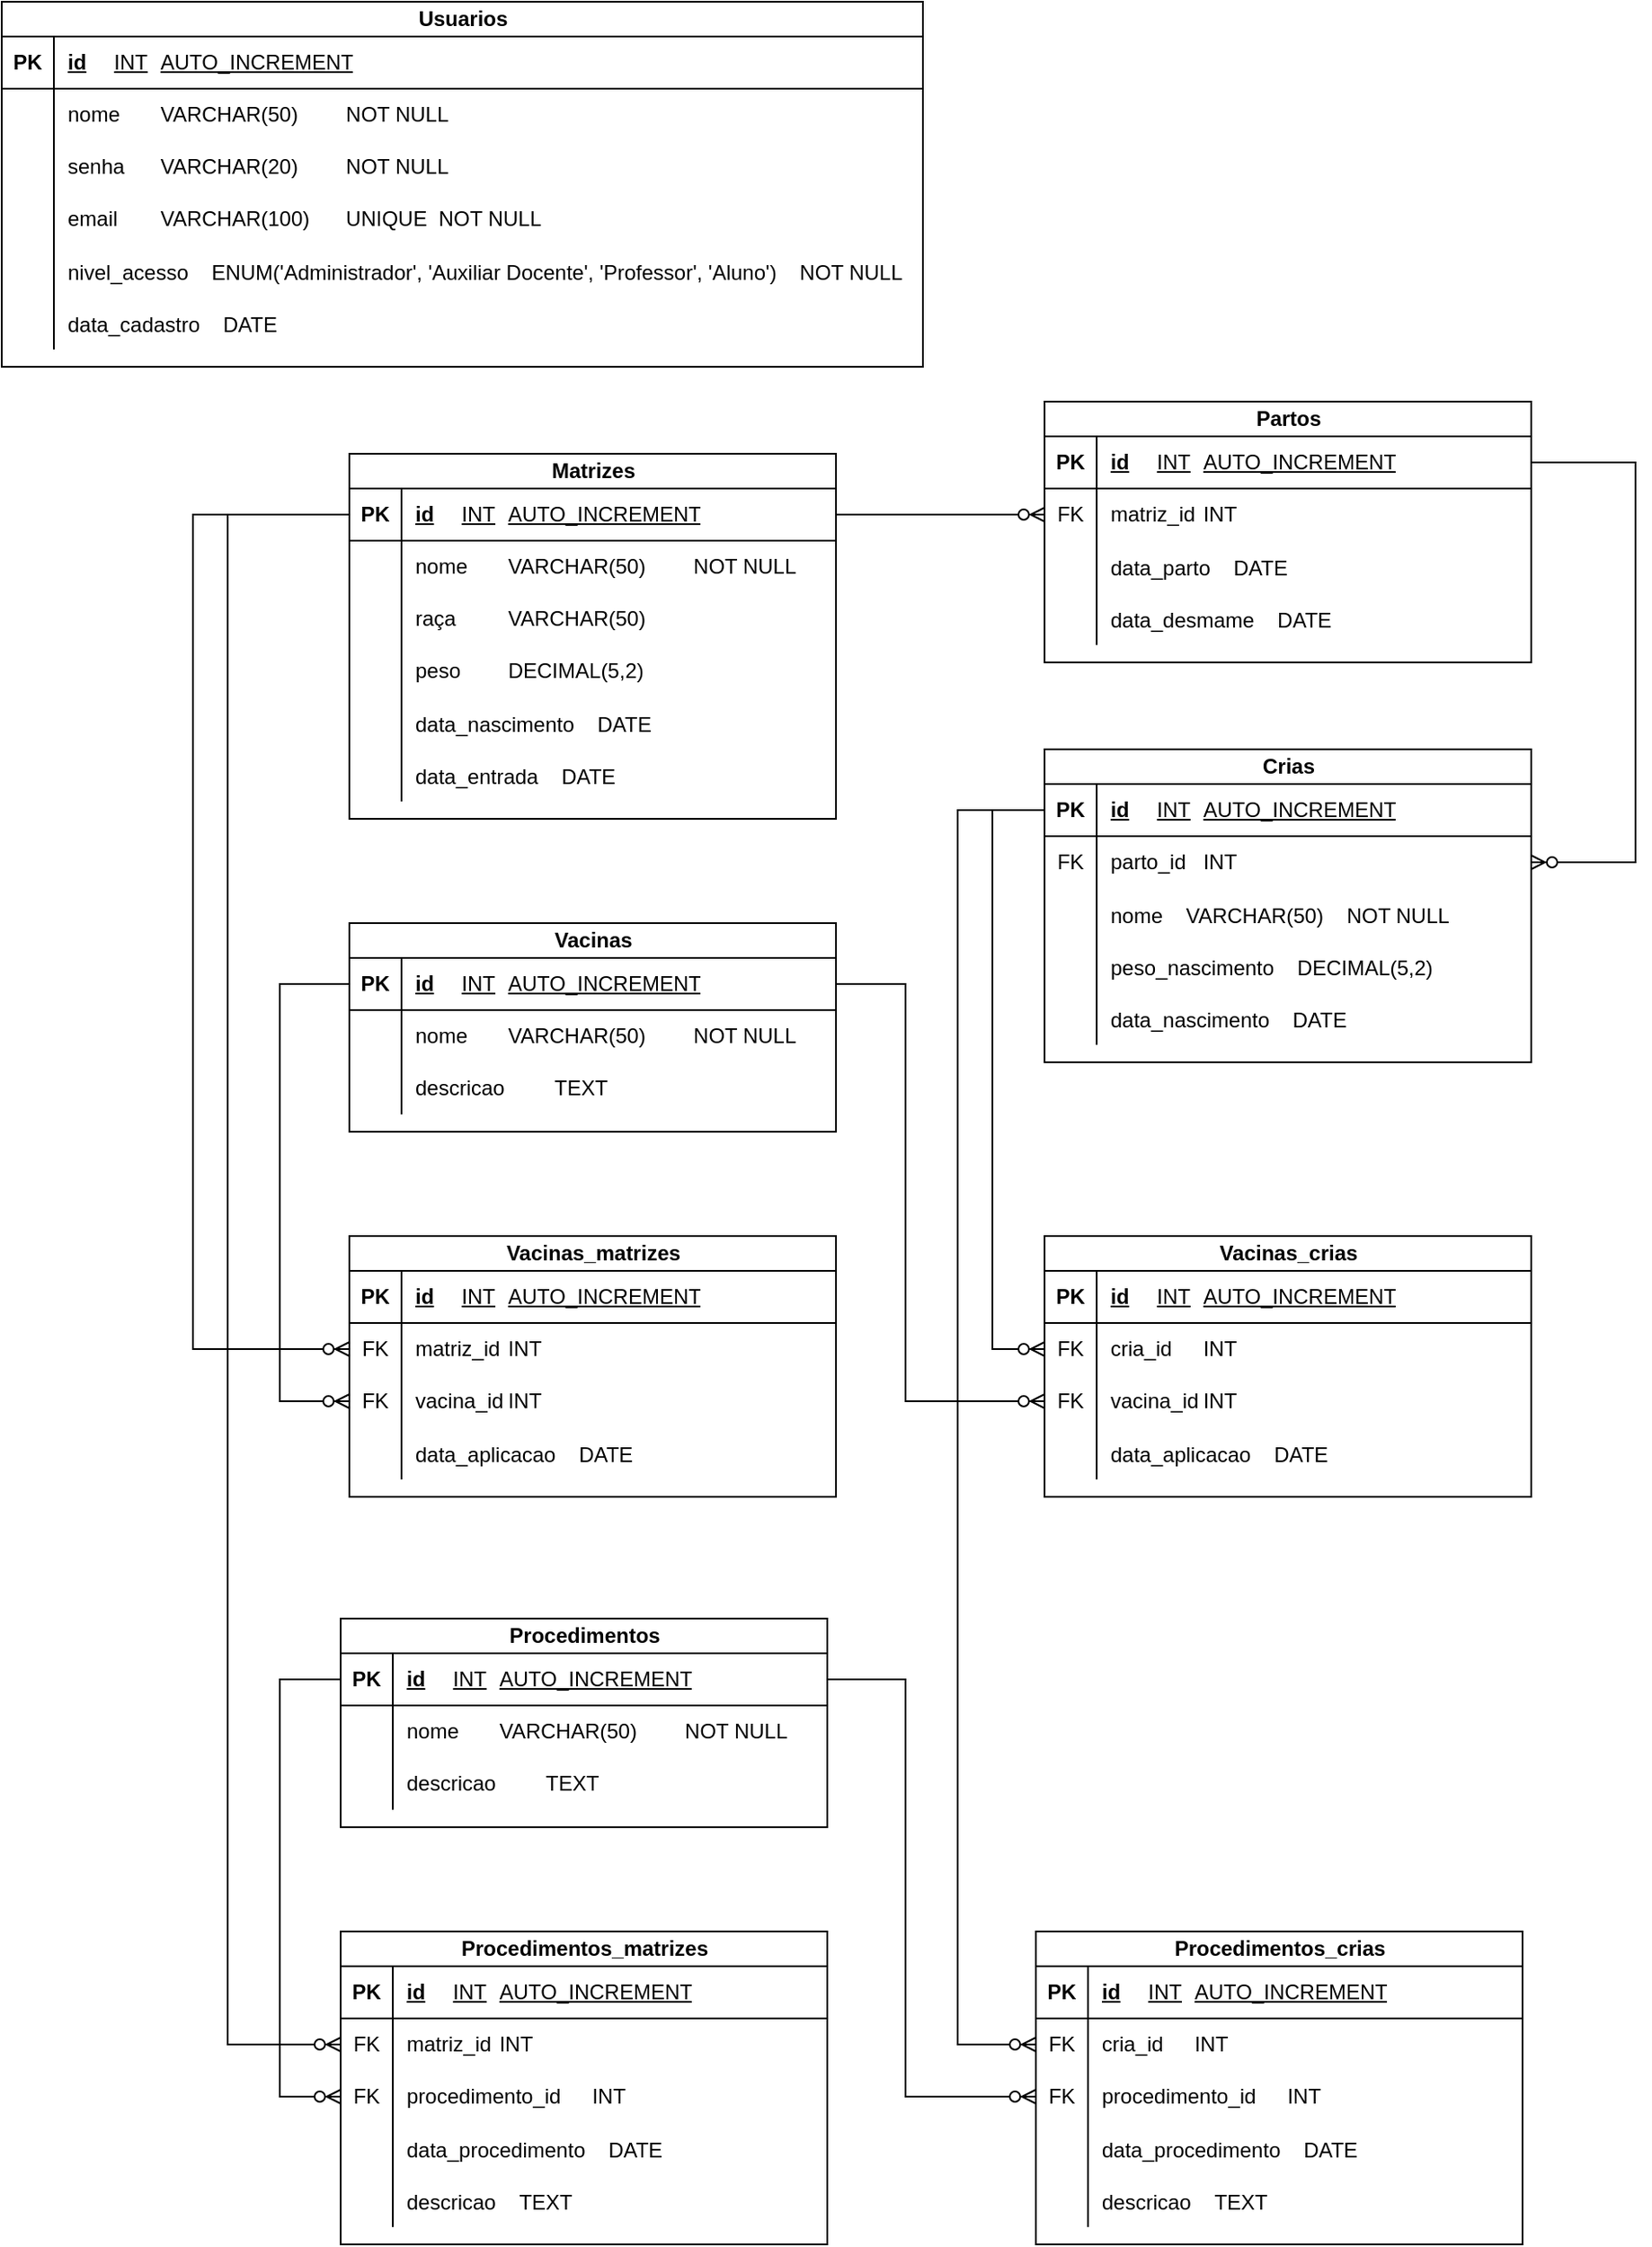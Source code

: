 <mxfile version="26.0.16">
  <diagram id="R2lEEEUBdFMjLlhIrx00" name="Page-1">
    <mxGraphModel dx="1730" dy="1624" grid="1" gridSize="10" guides="1" tooltips="1" connect="1" arrows="1" fold="1" page="1" pageScale="1" pageWidth="850" pageHeight="1100" math="0" shadow="0" extFonts="Permanent Marker^https://fonts.googleapis.com/css?family=Permanent+Marker">
      <root>
        <mxCell id="0" />
        <mxCell id="1" parent="0" />
        <mxCell id="-osVBcc6kpc7iCXDjhJq-47" value="Usuarios" style="shape=table;startSize=20;container=1;collapsible=1;childLayout=tableLayout;fixedRows=1;rowLines=0;fontStyle=1;align=center;resizeLast=1;html=1;" vertex="1" parent="1">
          <mxGeometry x="-450" y="-210" width="530" height="210" as="geometry">
            <mxRectangle x="-140" y="-50" width="90" height="30" as="alternateBounds" />
          </mxGeometry>
        </mxCell>
        <mxCell id="-osVBcc6kpc7iCXDjhJq-48" value="" style="shape=tableRow;horizontal=0;startSize=0;swimlaneHead=0;swimlaneBody=0;fillColor=none;collapsible=0;dropTarget=0;points=[[0,0.5],[1,0.5]];portConstraint=eastwest;top=0;left=0;right=0;bottom=1;" vertex="1" parent="-osVBcc6kpc7iCXDjhJq-47">
          <mxGeometry y="20" width="530" height="30" as="geometry" />
        </mxCell>
        <mxCell id="-osVBcc6kpc7iCXDjhJq-49" value="PK" style="shape=partialRectangle;connectable=0;fillColor=none;top=0;left=0;bottom=0;right=0;fontStyle=1;overflow=hidden;whiteSpace=wrap;html=1;" vertex="1" parent="-osVBcc6kpc7iCXDjhJq-48">
          <mxGeometry width="30" height="30" as="geometry">
            <mxRectangle width="30" height="30" as="alternateBounds" />
          </mxGeometry>
        </mxCell>
        <mxCell id="-osVBcc6kpc7iCXDjhJq-50" value="id&lt;span style=&quot;white-space: pre;&quot;&gt;&#x9;&lt;/span&gt;&lt;span style=&quot;font-weight: 400;&quot;&gt;INT&lt;span style=&quot;white-space: pre;&quot;&gt;&#x9;&lt;/span&gt;AUTO_INCREMENT&lt;/span&gt;" style="shape=partialRectangle;connectable=0;fillColor=none;top=0;left=0;bottom=0;right=0;align=left;spacingLeft=6;fontStyle=5;overflow=hidden;whiteSpace=wrap;html=1;" vertex="1" parent="-osVBcc6kpc7iCXDjhJq-48">
          <mxGeometry x="30" width="500" height="30" as="geometry">
            <mxRectangle width="500" height="30" as="alternateBounds" />
          </mxGeometry>
        </mxCell>
        <mxCell id="-osVBcc6kpc7iCXDjhJq-51" value="" style="shape=tableRow;horizontal=0;startSize=0;swimlaneHead=0;swimlaneBody=0;fillColor=none;collapsible=0;dropTarget=0;points=[[0,0.5],[1,0.5]];portConstraint=eastwest;top=0;left=0;right=0;bottom=0;" vertex="1" parent="-osVBcc6kpc7iCXDjhJq-47">
          <mxGeometry y="50" width="530" height="30" as="geometry" />
        </mxCell>
        <mxCell id="-osVBcc6kpc7iCXDjhJq-52" value="" style="shape=partialRectangle;connectable=0;fillColor=none;top=0;left=0;bottom=0;right=0;editable=1;overflow=hidden;whiteSpace=wrap;html=1;" vertex="1" parent="-osVBcc6kpc7iCXDjhJq-51">
          <mxGeometry width="30" height="30" as="geometry">
            <mxRectangle width="30" height="30" as="alternateBounds" />
          </mxGeometry>
        </mxCell>
        <mxCell id="-osVBcc6kpc7iCXDjhJq-53" value="nome&lt;span style=&quot;white-space: pre;&quot;&gt;&#x9;&lt;/span&gt;VARCHAR(50)&lt;span style=&quot;white-space: pre;&quot;&gt;&#x9;&lt;/span&gt;NOT NULL" style="shape=partialRectangle;connectable=0;fillColor=none;top=0;left=0;bottom=0;right=0;align=left;spacingLeft=6;overflow=hidden;whiteSpace=wrap;html=1;" vertex="1" parent="-osVBcc6kpc7iCXDjhJq-51">
          <mxGeometry x="30" width="500" height="30" as="geometry">
            <mxRectangle width="500" height="30" as="alternateBounds" />
          </mxGeometry>
        </mxCell>
        <mxCell id="-osVBcc6kpc7iCXDjhJq-54" value="" style="shape=tableRow;horizontal=0;startSize=0;swimlaneHead=0;swimlaneBody=0;fillColor=none;collapsible=0;dropTarget=0;points=[[0,0.5],[1,0.5]];portConstraint=eastwest;top=0;left=0;right=0;bottom=0;" vertex="1" parent="-osVBcc6kpc7iCXDjhJq-47">
          <mxGeometry y="80" width="530" height="30" as="geometry" />
        </mxCell>
        <mxCell id="-osVBcc6kpc7iCXDjhJq-55" value="" style="shape=partialRectangle;connectable=0;fillColor=none;top=0;left=0;bottom=0;right=0;editable=1;overflow=hidden;whiteSpace=wrap;html=1;" vertex="1" parent="-osVBcc6kpc7iCXDjhJq-54">
          <mxGeometry width="30" height="30" as="geometry">
            <mxRectangle width="30" height="30" as="alternateBounds" />
          </mxGeometry>
        </mxCell>
        <mxCell id="-osVBcc6kpc7iCXDjhJq-56" value="senha&lt;span style=&quot;white-space: pre;&quot;&gt;&#x9;&lt;/span&gt;VARCHAR(20)&lt;span style=&quot;white-space: pre;&quot;&gt;&#x9;&lt;/span&gt;NOT NULL" style="shape=partialRectangle;connectable=0;fillColor=none;top=0;left=0;bottom=0;right=0;align=left;spacingLeft=6;overflow=hidden;whiteSpace=wrap;html=1;" vertex="1" parent="-osVBcc6kpc7iCXDjhJq-54">
          <mxGeometry x="30" width="500" height="30" as="geometry">
            <mxRectangle width="500" height="30" as="alternateBounds" />
          </mxGeometry>
        </mxCell>
        <mxCell id="-osVBcc6kpc7iCXDjhJq-57" value="" style="shape=tableRow;horizontal=0;startSize=0;swimlaneHead=0;swimlaneBody=0;fillColor=none;collapsible=0;dropTarget=0;points=[[0,0.5],[1,0.5]];portConstraint=eastwest;top=0;left=0;right=0;bottom=0;" vertex="1" parent="-osVBcc6kpc7iCXDjhJq-47">
          <mxGeometry y="110" width="530" height="30" as="geometry" />
        </mxCell>
        <mxCell id="-osVBcc6kpc7iCXDjhJq-58" value="" style="shape=partialRectangle;connectable=0;fillColor=none;top=0;left=0;bottom=0;right=0;editable=1;overflow=hidden;whiteSpace=wrap;html=1;" vertex="1" parent="-osVBcc6kpc7iCXDjhJq-57">
          <mxGeometry width="30" height="30" as="geometry">
            <mxRectangle width="30" height="30" as="alternateBounds" />
          </mxGeometry>
        </mxCell>
        <mxCell id="-osVBcc6kpc7iCXDjhJq-59" value="email&lt;span style=&quot;white-space: pre;&quot;&gt;&#x9;&lt;/span&gt;VARCHAR(100)&lt;span style=&quot;white-space: pre;&quot;&gt;&#x9;&lt;/span&gt;UNIQUE&lt;span style=&quot;white-space: pre;&quot;&gt;&#x9;&lt;/span&gt;NOT NULL" style="shape=partialRectangle;connectable=0;fillColor=none;top=0;left=0;bottom=0;right=0;align=left;spacingLeft=6;overflow=hidden;whiteSpace=wrap;html=1;" vertex="1" parent="-osVBcc6kpc7iCXDjhJq-57">
          <mxGeometry x="30" width="500" height="30" as="geometry">
            <mxRectangle width="500" height="30" as="alternateBounds" />
          </mxGeometry>
        </mxCell>
        <mxCell id="-osVBcc6kpc7iCXDjhJq-76" value="" style="shape=tableRow;horizontal=0;startSize=0;swimlaneHead=0;swimlaneBody=0;fillColor=none;collapsible=0;dropTarget=0;points=[[0,0.5],[1,0.5]];portConstraint=eastwest;top=0;left=0;right=0;bottom=0;" vertex="1" parent="-osVBcc6kpc7iCXDjhJq-47">
          <mxGeometry y="140" width="530" height="30" as="geometry" />
        </mxCell>
        <mxCell id="-osVBcc6kpc7iCXDjhJq-77" value="" style="shape=partialRectangle;connectable=0;fillColor=none;top=0;left=0;bottom=0;right=0;editable=1;overflow=hidden;" vertex="1" parent="-osVBcc6kpc7iCXDjhJq-76">
          <mxGeometry width="30" height="30" as="geometry">
            <mxRectangle width="30" height="30" as="alternateBounds" />
          </mxGeometry>
        </mxCell>
        <mxCell id="-osVBcc6kpc7iCXDjhJq-78" value="nivel_acesso    ENUM(&#39;Administrador&#39;, &#39;Auxiliar Docente&#39;, &#39;Professor&#39;, &#39;Aluno&#39;)    NOT NULL" style="shape=partialRectangle;connectable=0;fillColor=none;top=0;left=0;bottom=0;right=0;align=left;spacingLeft=6;overflow=hidden;" vertex="1" parent="-osVBcc6kpc7iCXDjhJq-76">
          <mxGeometry x="30" width="500" height="30" as="geometry">
            <mxRectangle width="500" height="30" as="alternateBounds" />
          </mxGeometry>
        </mxCell>
        <mxCell id="-osVBcc6kpc7iCXDjhJq-83" value="" style="shape=tableRow;horizontal=0;startSize=0;swimlaneHead=0;swimlaneBody=0;fillColor=none;collapsible=0;dropTarget=0;points=[[0,0.5],[1,0.5]];portConstraint=eastwest;top=0;left=0;right=0;bottom=0;" vertex="1" parent="-osVBcc6kpc7iCXDjhJq-47">
          <mxGeometry y="170" width="530" height="30" as="geometry" />
        </mxCell>
        <mxCell id="-osVBcc6kpc7iCXDjhJq-84" value="" style="shape=partialRectangle;connectable=0;fillColor=none;top=0;left=0;bottom=0;right=0;editable=1;overflow=hidden;" vertex="1" parent="-osVBcc6kpc7iCXDjhJq-83">
          <mxGeometry width="30" height="30" as="geometry">
            <mxRectangle width="30" height="30" as="alternateBounds" />
          </mxGeometry>
        </mxCell>
        <mxCell id="-osVBcc6kpc7iCXDjhJq-85" value="data_cadastro    DATE" style="shape=partialRectangle;connectable=0;fillColor=none;top=0;left=0;bottom=0;right=0;align=left;spacingLeft=6;overflow=hidden;" vertex="1" parent="-osVBcc6kpc7iCXDjhJq-83">
          <mxGeometry x="30" width="500" height="30" as="geometry">
            <mxRectangle width="500" height="30" as="alternateBounds" />
          </mxGeometry>
        </mxCell>
        <mxCell id="-osVBcc6kpc7iCXDjhJq-86" value="Matrizes" style="shape=table;startSize=20;container=1;collapsible=1;childLayout=tableLayout;fixedRows=1;rowLines=0;fontStyle=1;align=center;resizeLast=1;html=1;" vertex="1" parent="1">
          <mxGeometry x="-250" y="50" width="280" height="210" as="geometry">
            <mxRectangle x="-140" y="120" width="90" height="30" as="alternateBounds" />
          </mxGeometry>
        </mxCell>
        <mxCell id="-osVBcc6kpc7iCXDjhJq-87" value="" style="shape=tableRow;horizontal=0;startSize=0;swimlaneHead=0;swimlaneBody=0;fillColor=none;collapsible=0;dropTarget=0;points=[[0,0.5],[1,0.5]];portConstraint=eastwest;top=0;left=0;right=0;bottom=1;" vertex="1" parent="-osVBcc6kpc7iCXDjhJq-86">
          <mxGeometry y="20" width="280" height="30" as="geometry" />
        </mxCell>
        <mxCell id="-osVBcc6kpc7iCXDjhJq-88" value="PK" style="shape=partialRectangle;connectable=0;fillColor=none;top=0;left=0;bottom=0;right=0;fontStyle=1;overflow=hidden;whiteSpace=wrap;html=1;" vertex="1" parent="-osVBcc6kpc7iCXDjhJq-87">
          <mxGeometry width="30" height="30" as="geometry">
            <mxRectangle width="30" height="30" as="alternateBounds" />
          </mxGeometry>
        </mxCell>
        <mxCell id="-osVBcc6kpc7iCXDjhJq-89" value="id&lt;span style=&quot;white-space: pre;&quot;&gt;&#x9;&lt;/span&gt;&lt;span style=&quot;font-weight: 400;&quot;&gt;INT&lt;span style=&quot;white-space: pre;&quot;&gt;&#x9;&lt;/span&gt;AUTO_INCREMENT&lt;/span&gt;" style="shape=partialRectangle;connectable=0;fillColor=none;top=0;left=0;bottom=0;right=0;align=left;spacingLeft=6;fontStyle=5;overflow=hidden;whiteSpace=wrap;html=1;" vertex="1" parent="-osVBcc6kpc7iCXDjhJq-87">
          <mxGeometry x="30" width="250" height="30" as="geometry">
            <mxRectangle width="250" height="30" as="alternateBounds" />
          </mxGeometry>
        </mxCell>
        <mxCell id="-osVBcc6kpc7iCXDjhJq-90" value="" style="shape=tableRow;horizontal=0;startSize=0;swimlaneHead=0;swimlaneBody=0;fillColor=none;collapsible=0;dropTarget=0;points=[[0,0.5],[1,0.5]];portConstraint=eastwest;top=0;left=0;right=0;bottom=0;" vertex="1" parent="-osVBcc6kpc7iCXDjhJq-86">
          <mxGeometry y="50" width="280" height="30" as="geometry" />
        </mxCell>
        <mxCell id="-osVBcc6kpc7iCXDjhJq-91" value="" style="shape=partialRectangle;connectable=0;fillColor=none;top=0;left=0;bottom=0;right=0;editable=1;overflow=hidden;whiteSpace=wrap;html=1;" vertex="1" parent="-osVBcc6kpc7iCXDjhJq-90">
          <mxGeometry width="30" height="30" as="geometry">
            <mxRectangle width="30" height="30" as="alternateBounds" />
          </mxGeometry>
        </mxCell>
        <mxCell id="-osVBcc6kpc7iCXDjhJq-92" value="nome&lt;span style=&quot;white-space: pre;&quot;&gt;&#x9;&lt;/span&gt;VARCHAR(50)&lt;span style=&quot;white-space: pre;&quot;&gt;&#x9;&lt;/span&gt;NOT NULL" style="shape=partialRectangle;connectable=0;fillColor=none;top=0;left=0;bottom=0;right=0;align=left;spacingLeft=6;overflow=hidden;whiteSpace=wrap;html=1;" vertex="1" parent="-osVBcc6kpc7iCXDjhJq-90">
          <mxGeometry x="30" width="250" height="30" as="geometry">
            <mxRectangle width="250" height="30" as="alternateBounds" />
          </mxGeometry>
        </mxCell>
        <mxCell id="-osVBcc6kpc7iCXDjhJq-93" value="" style="shape=tableRow;horizontal=0;startSize=0;swimlaneHead=0;swimlaneBody=0;fillColor=none;collapsible=0;dropTarget=0;points=[[0,0.5],[1,0.5]];portConstraint=eastwest;top=0;left=0;right=0;bottom=0;" vertex="1" parent="-osVBcc6kpc7iCXDjhJq-86">
          <mxGeometry y="80" width="280" height="30" as="geometry" />
        </mxCell>
        <mxCell id="-osVBcc6kpc7iCXDjhJq-94" value="" style="shape=partialRectangle;connectable=0;fillColor=none;top=0;left=0;bottom=0;right=0;editable=1;overflow=hidden;whiteSpace=wrap;html=1;" vertex="1" parent="-osVBcc6kpc7iCXDjhJq-93">
          <mxGeometry width="30" height="30" as="geometry">
            <mxRectangle width="30" height="30" as="alternateBounds" />
          </mxGeometry>
        </mxCell>
        <mxCell id="-osVBcc6kpc7iCXDjhJq-95" value="raça&lt;span style=&quot;white-space: pre;&quot;&gt;&#x9;&lt;/span&gt;&lt;span style=&quot;white-space: pre;&quot;&gt;&#x9;&lt;/span&gt;VARCHAR(50)&lt;span style=&quot;white-space: pre;&quot;&gt;&#x9;&lt;/span&gt;" style="shape=partialRectangle;connectable=0;fillColor=none;top=0;left=0;bottom=0;right=0;align=left;spacingLeft=6;overflow=hidden;whiteSpace=wrap;html=1;" vertex="1" parent="-osVBcc6kpc7iCXDjhJq-93">
          <mxGeometry x="30" width="250" height="30" as="geometry">
            <mxRectangle width="250" height="30" as="alternateBounds" />
          </mxGeometry>
        </mxCell>
        <mxCell id="-osVBcc6kpc7iCXDjhJq-96" value="" style="shape=tableRow;horizontal=0;startSize=0;swimlaneHead=0;swimlaneBody=0;fillColor=none;collapsible=0;dropTarget=0;points=[[0,0.5],[1,0.5]];portConstraint=eastwest;top=0;left=0;right=0;bottom=0;" vertex="1" parent="-osVBcc6kpc7iCXDjhJq-86">
          <mxGeometry y="110" width="280" height="30" as="geometry" />
        </mxCell>
        <mxCell id="-osVBcc6kpc7iCXDjhJq-97" value="" style="shape=partialRectangle;connectable=0;fillColor=none;top=0;left=0;bottom=0;right=0;editable=1;overflow=hidden;whiteSpace=wrap;html=1;" vertex="1" parent="-osVBcc6kpc7iCXDjhJq-96">
          <mxGeometry width="30" height="30" as="geometry">
            <mxRectangle width="30" height="30" as="alternateBounds" />
          </mxGeometry>
        </mxCell>
        <mxCell id="-osVBcc6kpc7iCXDjhJq-98" value="peso&lt;span style=&quot;white-space: pre;&quot;&gt;&#x9;&lt;/span&gt;DECIMAL(5,2)&lt;span style=&quot;white-space: pre;&quot;&gt;&#x9;&lt;span style=&quot;white-space: pre;&quot;&gt;&#x9;&lt;/span&gt;&lt;/span&gt;" style="shape=partialRectangle;connectable=0;fillColor=none;top=0;left=0;bottom=0;right=0;align=left;spacingLeft=6;overflow=hidden;whiteSpace=wrap;html=1;" vertex="1" parent="-osVBcc6kpc7iCXDjhJq-96">
          <mxGeometry x="30" width="250" height="30" as="geometry">
            <mxRectangle width="250" height="30" as="alternateBounds" />
          </mxGeometry>
        </mxCell>
        <mxCell id="-osVBcc6kpc7iCXDjhJq-99" value="" style="shape=tableRow;horizontal=0;startSize=0;swimlaneHead=0;swimlaneBody=0;fillColor=none;collapsible=0;dropTarget=0;points=[[0,0.5],[1,0.5]];portConstraint=eastwest;top=0;left=0;right=0;bottom=0;" vertex="1" parent="-osVBcc6kpc7iCXDjhJq-86">
          <mxGeometry y="140" width="280" height="30" as="geometry" />
        </mxCell>
        <mxCell id="-osVBcc6kpc7iCXDjhJq-100" value="" style="shape=partialRectangle;connectable=0;fillColor=none;top=0;left=0;bottom=0;right=0;editable=1;overflow=hidden;" vertex="1" parent="-osVBcc6kpc7iCXDjhJq-99">
          <mxGeometry width="30" height="30" as="geometry">
            <mxRectangle width="30" height="30" as="alternateBounds" />
          </mxGeometry>
        </mxCell>
        <mxCell id="-osVBcc6kpc7iCXDjhJq-101" value="data_nascimento    DATE" style="shape=partialRectangle;connectable=0;fillColor=none;top=0;left=0;bottom=0;right=0;align=left;spacingLeft=6;overflow=hidden;" vertex="1" parent="-osVBcc6kpc7iCXDjhJq-99">
          <mxGeometry x="30" width="250" height="30" as="geometry">
            <mxRectangle width="250" height="30" as="alternateBounds" />
          </mxGeometry>
        </mxCell>
        <mxCell id="-osVBcc6kpc7iCXDjhJq-102" value="" style="shape=tableRow;horizontal=0;startSize=0;swimlaneHead=0;swimlaneBody=0;fillColor=none;collapsible=0;dropTarget=0;points=[[0,0.5],[1,0.5]];portConstraint=eastwest;top=0;left=0;right=0;bottom=0;" vertex="1" parent="-osVBcc6kpc7iCXDjhJq-86">
          <mxGeometry y="170" width="280" height="30" as="geometry" />
        </mxCell>
        <mxCell id="-osVBcc6kpc7iCXDjhJq-103" value="" style="shape=partialRectangle;connectable=0;fillColor=none;top=0;left=0;bottom=0;right=0;editable=1;overflow=hidden;" vertex="1" parent="-osVBcc6kpc7iCXDjhJq-102">
          <mxGeometry width="30" height="30" as="geometry">
            <mxRectangle width="30" height="30" as="alternateBounds" />
          </mxGeometry>
        </mxCell>
        <mxCell id="-osVBcc6kpc7iCXDjhJq-104" value="data_entrada    DATE" style="shape=partialRectangle;connectable=0;fillColor=none;top=0;left=0;bottom=0;right=0;align=left;spacingLeft=6;overflow=hidden;" vertex="1" parent="-osVBcc6kpc7iCXDjhJq-102">
          <mxGeometry x="30" width="250" height="30" as="geometry">
            <mxRectangle width="250" height="30" as="alternateBounds" />
          </mxGeometry>
        </mxCell>
        <mxCell id="-osVBcc6kpc7iCXDjhJq-118" value="Partos" style="shape=table;startSize=20;container=1;collapsible=1;childLayout=tableLayout;fixedRows=1;rowLines=0;fontStyle=1;align=center;resizeLast=1;html=1;" vertex="1" parent="1">
          <mxGeometry x="150" y="20" width="280" height="150" as="geometry">
            <mxRectangle x="180" y="-50" width="90" height="30" as="alternateBounds" />
          </mxGeometry>
        </mxCell>
        <mxCell id="-osVBcc6kpc7iCXDjhJq-119" value="" style="shape=tableRow;horizontal=0;startSize=0;swimlaneHead=0;swimlaneBody=0;fillColor=none;collapsible=0;dropTarget=0;points=[[0,0.5],[1,0.5]];portConstraint=eastwest;top=0;left=0;right=0;bottom=1;" vertex="1" parent="-osVBcc6kpc7iCXDjhJq-118">
          <mxGeometry y="20" width="280" height="30" as="geometry" />
        </mxCell>
        <mxCell id="-osVBcc6kpc7iCXDjhJq-120" value="PK" style="shape=partialRectangle;connectable=0;fillColor=none;top=0;left=0;bottom=0;right=0;fontStyle=1;overflow=hidden;whiteSpace=wrap;html=1;" vertex="1" parent="-osVBcc6kpc7iCXDjhJq-119">
          <mxGeometry width="30" height="30" as="geometry">
            <mxRectangle width="30" height="30" as="alternateBounds" />
          </mxGeometry>
        </mxCell>
        <mxCell id="-osVBcc6kpc7iCXDjhJq-121" value="id&lt;span style=&quot;white-space: pre;&quot;&gt;&#x9;&lt;/span&gt;&lt;span style=&quot;font-weight: 400;&quot;&gt;INT&lt;span style=&quot;white-space: pre;&quot;&gt;&#x9;&lt;/span&gt;AUTO_INCREMENT&lt;/span&gt;" style="shape=partialRectangle;connectable=0;fillColor=none;top=0;left=0;bottom=0;right=0;align=left;spacingLeft=6;fontStyle=5;overflow=hidden;whiteSpace=wrap;html=1;" vertex="1" parent="-osVBcc6kpc7iCXDjhJq-119">
          <mxGeometry x="30" width="250" height="30" as="geometry">
            <mxRectangle width="250" height="30" as="alternateBounds" />
          </mxGeometry>
        </mxCell>
        <mxCell id="-osVBcc6kpc7iCXDjhJq-153" value="" style="shape=tableRow;horizontal=0;startSize=0;swimlaneHead=0;swimlaneBody=0;fillColor=none;collapsible=0;dropTarget=0;points=[[0,0.5],[1,0.5]];portConstraint=eastwest;top=0;left=0;right=0;bottom=0;" vertex="1" parent="-osVBcc6kpc7iCXDjhJq-118">
          <mxGeometry y="50" width="280" height="30" as="geometry" />
        </mxCell>
        <mxCell id="-osVBcc6kpc7iCXDjhJq-154" value="FK" style="shape=partialRectangle;connectable=0;fillColor=none;top=0;left=0;bottom=0;right=0;fontStyle=0;overflow=hidden;whiteSpace=wrap;html=1;" vertex="1" parent="-osVBcc6kpc7iCXDjhJq-153">
          <mxGeometry width="30" height="30" as="geometry">
            <mxRectangle width="30" height="30" as="alternateBounds" />
          </mxGeometry>
        </mxCell>
        <mxCell id="-osVBcc6kpc7iCXDjhJq-155" value="matriz_id&lt;span style=&quot;white-space: pre;&quot;&gt;&#x9;&lt;/span&gt;INT" style="shape=partialRectangle;connectable=0;fillColor=none;top=0;left=0;bottom=0;right=0;align=left;spacingLeft=6;fontStyle=0;overflow=hidden;whiteSpace=wrap;html=1;" vertex="1" parent="-osVBcc6kpc7iCXDjhJq-153">
          <mxGeometry x="30" width="250" height="30" as="geometry">
            <mxRectangle width="250" height="30" as="alternateBounds" />
          </mxGeometry>
        </mxCell>
        <mxCell id="-osVBcc6kpc7iCXDjhJq-131" value="" style="shape=tableRow;horizontal=0;startSize=0;swimlaneHead=0;swimlaneBody=0;fillColor=none;collapsible=0;dropTarget=0;points=[[0,0.5],[1,0.5]];portConstraint=eastwest;top=0;left=0;right=0;bottom=0;" vertex="1" parent="-osVBcc6kpc7iCXDjhJq-118">
          <mxGeometry y="80" width="280" height="30" as="geometry" />
        </mxCell>
        <mxCell id="-osVBcc6kpc7iCXDjhJq-132" value="" style="shape=partialRectangle;connectable=0;fillColor=none;top=0;left=0;bottom=0;right=0;editable=1;overflow=hidden;" vertex="1" parent="-osVBcc6kpc7iCXDjhJq-131">
          <mxGeometry width="30" height="30" as="geometry">
            <mxRectangle width="30" height="30" as="alternateBounds" />
          </mxGeometry>
        </mxCell>
        <mxCell id="-osVBcc6kpc7iCXDjhJq-133" value="data_parto    DATE" style="shape=partialRectangle;connectable=0;fillColor=none;top=0;left=0;bottom=0;right=0;align=left;spacingLeft=6;overflow=hidden;" vertex="1" parent="-osVBcc6kpc7iCXDjhJq-131">
          <mxGeometry x="30" width="250" height="30" as="geometry">
            <mxRectangle width="250" height="30" as="alternateBounds" />
          </mxGeometry>
        </mxCell>
        <mxCell id="-osVBcc6kpc7iCXDjhJq-134" value="" style="shape=tableRow;horizontal=0;startSize=0;swimlaneHead=0;swimlaneBody=0;fillColor=none;collapsible=0;dropTarget=0;points=[[0,0.5],[1,0.5]];portConstraint=eastwest;top=0;left=0;right=0;bottom=0;" vertex="1" parent="-osVBcc6kpc7iCXDjhJq-118">
          <mxGeometry y="110" width="280" height="30" as="geometry" />
        </mxCell>
        <mxCell id="-osVBcc6kpc7iCXDjhJq-135" value="" style="shape=partialRectangle;connectable=0;fillColor=none;top=0;left=0;bottom=0;right=0;editable=1;overflow=hidden;" vertex="1" parent="-osVBcc6kpc7iCXDjhJq-134">
          <mxGeometry width="30" height="30" as="geometry">
            <mxRectangle width="30" height="30" as="alternateBounds" />
          </mxGeometry>
        </mxCell>
        <mxCell id="-osVBcc6kpc7iCXDjhJq-136" value="data_desmame    DATE" style="shape=partialRectangle;connectable=0;fillColor=none;top=0;left=0;bottom=0;right=0;align=left;spacingLeft=6;overflow=hidden;" vertex="1" parent="-osVBcc6kpc7iCXDjhJq-134">
          <mxGeometry x="30" width="250" height="30" as="geometry">
            <mxRectangle width="250" height="30" as="alternateBounds" />
          </mxGeometry>
        </mxCell>
        <mxCell id="-osVBcc6kpc7iCXDjhJq-156" value="Crias" style="shape=table;startSize=20;container=1;collapsible=1;childLayout=tableLayout;fixedRows=1;rowLines=0;fontStyle=1;align=center;resizeLast=1;html=1;" vertex="1" parent="1">
          <mxGeometry x="150" y="220" width="280" height="180" as="geometry">
            <mxRectangle x="180" y="-50" width="90" height="30" as="alternateBounds" />
          </mxGeometry>
        </mxCell>
        <mxCell id="-osVBcc6kpc7iCXDjhJq-157" value="" style="shape=tableRow;horizontal=0;startSize=0;swimlaneHead=0;swimlaneBody=0;fillColor=none;collapsible=0;dropTarget=0;points=[[0,0.5],[1,0.5]];portConstraint=eastwest;top=0;left=0;right=0;bottom=1;" vertex="1" parent="-osVBcc6kpc7iCXDjhJq-156">
          <mxGeometry y="20" width="280" height="30" as="geometry" />
        </mxCell>
        <mxCell id="-osVBcc6kpc7iCXDjhJq-158" value="PK" style="shape=partialRectangle;connectable=0;fillColor=none;top=0;left=0;bottom=0;right=0;fontStyle=1;overflow=hidden;whiteSpace=wrap;html=1;" vertex="1" parent="-osVBcc6kpc7iCXDjhJq-157">
          <mxGeometry width="30" height="30" as="geometry">
            <mxRectangle width="30" height="30" as="alternateBounds" />
          </mxGeometry>
        </mxCell>
        <mxCell id="-osVBcc6kpc7iCXDjhJq-159" value="id&lt;span style=&quot;white-space: pre;&quot;&gt;&#x9;&lt;/span&gt;&lt;span style=&quot;font-weight: 400;&quot;&gt;INT&lt;span style=&quot;white-space: pre;&quot;&gt;&#x9;&lt;/span&gt;AUTO_INCREMENT&lt;/span&gt;" style="shape=partialRectangle;connectable=0;fillColor=none;top=0;left=0;bottom=0;right=0;align=left;spacingLeft=6;fontStyle=5;overflow=hidden;whiteSpace=wrap;html=1;" vertex="1" parent="-osVBcc6kpc7iCXDjhJq-157">
          <mxGeometry x="30" width="250" height="30" as="geometry">
            <mxRectangle width="250" height="30" as="alternateBounds" />
          </mxGeometry>
        </mxCell>
        <mxCell id="-osVBcc6kpc7iCXDjhJq-160" value="" style="shape=tableRow;horizontal=0;startSize=0;swimlaneHead=0;swimlaneBody=0;fillColor=none;collapsible=0;dropTarget=0;points=[[0,0.5],[1,0.5]];portConstraint=eastwest;top=0;left=0;right=0;bottom=0;" vertex="1" parent="-osVBcc6kpc7iCXDjhJq-156">
          <mxGeometry y="50" width="280" height="30" as="geometry" />
        </mxCell>
        <mxCell id="-osVBcc6kpc7iCXDjhJq-161" value="FK" style="shape=partialRectangle;connectable=0;fillColor=none;top=0;left=0;bottom=0;right=0;fontStyle=0;overflow=hidden;whiteSpace=wrap;html=1;" vertex="1" parent="-osVBcc6kpc7iCXDjhJq-160">
          <mxGeometry width="30" height="30" as="geometry">
            <mxRectangle width="30" height="30" as="alternateBounds" />
          </mxGeometry>
        </mxCell>
        <mxCell id="-osVBcc6kpc7iCXDjhJq-162" value="parto_id&lt;span style=&quot;white-space: pre;&quot;&gt;&#x9;&lt;/span&gt;INT" style="shape=partialRectangle;connectable=0;fillColor=none;top=0;left=0;bottom=0;right=0;align=left;spacingLeft=6;fontStyle=0;overflow=hidden;whiteSpace=wrap;html=1;" vertex="1" parent="-osVBcc6kpc7iCXDjhJq-160">
          <mxGeometry x="30" width="250" height="30" as="geometry">
            <mxRectangle width="250" height="30" as="alternateBounds" />
          </mxGeometry>
        </mxCell>
        <mxCell id="-osVBcc6kpc7iCXDjhJq-169" value="" style="shape=tableRow;horizontal=0;startSize=0;swimlaneHead=0;swimlaneBody=0;fillColor=none;collapsible=0;dropTarget=0;points=[[0,0.5],[1,0.5]];portConstraint=eastwest;top=0;left=0;right=0;bottom=0;" vertex="1" parent="-osVBcc6kpc7iCXDjhJq-156">
          <mxGeometry y="80" width="280" height="30" as="geometry" />
        </mxCell>
        <mxCell id="-osVBcc6kpc7iCXDjhJq-170" value="" style="shape=partialRectangle;connectable=0;fillColor=none;top=0;left=0;bottom=0;right=0;editable=1;overflow=hidden;" vertex="1" parent="-osVBcc6kpc7iCXDjhJq-169">
          <mxGeometry width="30" height="30" as="geometry">
            <mxRectangle width="30" height="30" as="alternateBounds" />
          </mxGeometry>
        </mxCell>
        <mxCell id="-osVBcc6kpc7iCXDjhJq-171" value="nome    VARCHAR(50)    NOT NULL" style="shape=partialRectangle;connectable=0;fillColor=none;top=0;left=0;bottom=0;right=0;align=left;spacingLeft=6;overflow=hidden;" vertex="1" parent="-osVBcc6kpc7iCXDjhJq-169">
          <mxGeometry x="30" width="250" height="30" as="geometry">
            <mxRectangle width="250" height="30" as="alternateBounds" />
          </mxGeometry>
        </mxCell>
        <mxCell id="-osVBcc6kpc7iCXDjhJq-163" value="" style="shape=tableRow;horizontal=0;startSize=0;swimlaneHead=0;swimlaneBody=0;fillColor=none;collapsible=0;dropTarget=0;points=[[0,0.5],[1,0.5]];portConstraint=eastwest;top=0;left=0;right=0;bottom=0;" vertex="1" parent="-osVBcc6kpc7iCXDjhJq-156">
          <mxGeometry y="110" width="280" height="30" as="geometry" />
        </mxCell>
        <mxCell id="-osVBcc6kpc7iCXDjhJq-164" value="" style="shape=partialRectangle;connectable=0;fillColor=none;top=0;left=0;bottom=0;right=0;editable=1;overflow=hidden;" vertex="1" parent="-osVBcc6kpc7iCXDjhJq-163">
          <mxGeometry width="30" height="30" as="geometry">
            <mxRectangle width="30" height="30" as="alternateBounds" />
          </mxGeometry>
        </mxCell>
        <mxCell id="-osVBcc6kpc7iCXDjhJq-165" value="peso_nascimento    DECIMAL(5,2)" style="shape=partialRectangle;connectable=0;fillColor=none;top=0;left=0;bottom=0;right=0;align=left;spacingLeft=6;overflow=hidden;" vertex="1" parent="-osVBcc6kpc7iCXDjhJq-163">
          <mxGeometry x="30" width="250" height="30" as="geometry">
            <mxRectangle width="250" height="30" as="alternateBounds" />
          </mxGeometry>
        </mxCell>
        <mxCell id="-osVBcc6kpc7iCXDjhJq-166" value="" style="shape=tableRow;horizontal=0;startSize=0;swimlaneHead=0;swimlaneBody=0;fillColor=none;collapsible=0;dropTarget=0;points=[[0,0.5],[1,0.5]];portConstraint=eastwest;top=0;left=0;right=0;bottom=0;" vertex="1" parent="-osVBcc6kpc7iCXDjhJq-156">
          <mxGeometry y="140" width="280" height="30" as="geometry" />
        </mxCell>
        <mxCell id="-osVBcc6kpc7iCXDjhJq-167" value="" style="shape=partialRectangle;connectable=0;fillColor=none;top=0;left=0;bottom=0;right=0;editable=1;overflow=hidden;" vertex="1" parent="-osVBcc6kpc7iCXDjhJq-166">
          <mxGeometry width="30" height="30" as="geometry">
            <mxRectangle width="30" height="30" as="alternateBounds" />
          </mxGeometry>
        </mxCell>
        <mxCell id="-osVBcc6kpc7iCXDjhJq-168" value="data_nascimento    DATE" style="shape=partialRectangle;connectable=0;fillColor=none;top=0;left=0;bottom=0;right=0;align=left;spacingLeft=6;overflow=hidden;" vertex="1" parent="-osVBcc6kpc7iCXDjhJq-166">
          <mxGeometry x="30" width="250" height="30" as="geometry">
            <mxRectangle width="250" height="30" as="alternateBounds" />
          </mxGeometry>
        </mxCell>
        <mxCell id="-osVBcc6kpc7iCXDjhJq-173" value="" style="edgeStyle=elbowEdgeStyle;fontSize=12;html=1;endArrow=ERzeroToMany;endFill=1;rounded=0;entryX=1;entryY=0.5;entryDx=0;entryDy=0;exitX=1;exitY=0.5;exitDx=0;exitDy=0;" edge="1" parent="1" source="-osVBcc6kpc7iCXDjhJq-119" target="-osVBcc6kpc7iCXDjhJq-160">
          <mxGeometry width="100" height="100" relative="1" as="geometry">
            <mxPoint x="90" y="-10" as="sourcePoint" />
            <mxPoint x="120" y="300" as="targetPoint" />
            <Array as="points">
              <mxPoint x="490" y="100" />
            </Array>
          </mxGeometry>
        </mxCell>
        <mxCell id="-osVBcc6kpc7iCXDjhJq-176" value="" style="edgeStyle=elbowEdgeStyle;fontSize=12;html=1;endArrow=ERzeroToMany;endFill=1;rounded=0;exitX=1;exitY=0.5;exitDx=0;exitDy=0;entryX=0;entryY=0.5;entryDx=0;entryDy=0;" edge="1" parent="1" source="-osVBcc6kpc7iCXDjhJq-87" target="-osVBcc6kpc7iCXDjhJq-153">
          <mxGeometry width="100" height="100" relative="1" as="geometry">
            <mxPoint x="80" y="110" as="sourcePoint" />
            <mxPoint x="180" y="10" as="targetPoint" />
          </mxGeometry>
        </mxCell>
        <mxCell id="-osVBcc6kpc7iCXDjhJq-204" value="Vacinas" style="shape=table;startSize=20;container=1;collapsible=1;childLayout=tableLayout;fixedRows=1;rowLines=0;fontStyle=1;align=center;resizeLast=1;html=1;" vertex="1" parent="1">
          <mxGeometry x="-250" y="320" width="280" height="120" as="geometry">
            <mxRectangle x="-140" y="120" width="90" height="30" as="alternateBounds" />
          </mxGeometry>
        </mxCell>
        <mxCell id="-osVBcc6kpc7iCXDjhJq-205" value="" style="shape=tableRow;horizontal=0;startSize=0;swimlaneHead=0;swimlaneBody=0;fillColor=none;collapsible=0;dropTarget=0;points=[[0,0.5],[1,0.5]];portConstraint=eastwest;top=0;left=0;right=0;bottom=1;" vertex="1" parent="-osVBcc6kpc7iCXDjhJq-204">
          <mxGeometry y="20" width="280" height="30" as="geometry" />
        </mxCell>
        <mxCell id="-osVBcc6kpc7iCXDjhJq-206" value="PK" style="shape=partialRectangle;connectable=0;fillColor=none;top=0;left=0;bottom=0;right=0;fontStyle=1;overflow=hidden;whiteSpace=wrap;html=1;" vertex="1" parent="-osVBcc6kpc7iCXDjhJq-205">
          <mxGeometry width="30" height="30" as="geometry">
            <mxRectangle width="30" height="30" as="alternateBounds" />
          </mxGeometry>
        </mxCell>
        <mxCell id="-osVBcc6kpc7iCXDjhJq-207" value="id&lt;span style=&quot;white-space: pre;&quot;&gt;&#x9;&lt;/span&gt;&lt;span style=&quot;font-weight: 400;&quot;&gt;INT&lt;span style=&quot;white-space: pre;&quot;&gt;&#x9;&lt;/span&gt;AUTO_INCREMENT&lt;/span&gt;" style="shape=partialRectangle;connectable=0;fillColor=none;top=0;left=0;bottom=0;right=0;align=left;spacingLeft=6;fontStyle=5;overflow=hidden;whiteSpace=wrap;html=1;" vertex="1" parent="-osVBcc6kpc7iCXDjhJq-205">
          <mxGeometry x="30" width="250" height="30" as="geometry">
            <mxRectangle width="250" height="30" as="alternateBounds" />
          </mxGeometry>
        </mxCell>
        <mxCell id="-osVBcc6kpc7iCXDjhJq-208" value="" style="shape=tableRow;horizontal=0;startSize=0;swimlaneHead=0;swimlaneBody=0;fillColor=none;collapsible=0;dropTarget=0;points=[[0,0.5],[1,0.5]];portConstraint=eastwest;top=0;left=0;right=0;bottom=0;" vertex="1" parent="-osVBcc6kpc7iCXDjhJq-204">
          <mxGeometry y="50" width="280" height="30" as="geometry" />
        </mxCell>
        <mxCell id="-osVBcc6kpc7iCXDjhJq-209" value="" style="shape=partialRectangle;connectable=0;fillColor=none;top=0;left=0;bottom=0;right=0;editable=1;overflow=hidden;whiteSpace=wrap;html=1;" vertex="1" parent="-osVBcc6kpc7iCXDjhJq-208">
          <mxGeometry width="30" height="30" as="geometry">
            <mxRectangle width="30" height="30" as="alternateBounds" />
          </mxGeometry>
        </mxCell>
        <mxCell id="-osVBcc6kpc7iCXDjhJq-210" value="nome&lt;span style=&quot;white-space: pre;&quot;&gt;&#x9;&lt;/span&gt;VARCHAR(50)&lt;span style=&quot;white-space: pre;&quot;&gt;&#x9;&lt;/span&gt;NOT NULL" style="shape=partialRectangle;connectable=0;fillColor=none;top=0;left=0;bottom=0;right=0;align=left;spacingLeft=6;overflow=hidden;whiteSpace=wrap;html=1;" vertex="1" parent="-osVBcc6kpc7iCXDjhJq-208">
          <mxGeometry x="30" width="250" height="30" as="geometry">
            <mxRectangle width="250" height="30" as="alternateBounds" />
          </mxGeometry>
        </mxCell>
        <mxCell id="-osVBcc6kpc7iCXDjhJq-211" value="" style="shape=tableRow;horizontal=0;startSize=0;swimlaneHead=0;swimlaneBody=0;fillColor=none;collapsible=0;dropTarget=0;points=[[0,0.5],[1,0.5]];portConstraint=eastwest;top=0;left=0;right=0;bottom=0;" vertex="1" parent="-osVBcc6kpc7iCXDjhJq-204">
          <mxGeometry y="80" width="280" height="30" as="geometry" />
        </mxCell>
        <mxCell id="-osVBcc6kpc7iCXDjhJq-212" value="" style="shape=partialRectangle;connectable=0;fillColor=none;top=0;left=0;bottom=0;right=0;editable=1;overflow=hidden;whiteSpace=wrap;html=1;" vertex="1" parent="-osVBcc6kpc7iCXDjhJq-211">
          <mxGeometry width="30" height="30" as="geometry">
            <mxRectangle width="30" height="30" as="alternateBounds" />
          </mxGeometry>
        </mxCell>
        <mxCell id="-osVBcc6kpc7iCXDjhJq-213" value="descricao&lt;span style=&quot;white-space: pre;&quot;&gt;&#x9;&lt;/span&gt;&lt;span style=&quot;white-space: pre;&quot;&gt;&#x9;&lt;/span&gt;TEXT&lt;span style=&quot;white-space: pre;&quot;&gt;&#x9;&lt;/span&gt;" style="shape=partialRectangle;connectable=0;fillColor=none;top=0;left=0;bottom=0;right=0;align=left;spacingLeft=6;overflow=hidden;whiteSpace=wrap;html=1;" vertex="1" parent="-osVBcc6kpc7iCXDjhJq-211">
          <mxGeometry x="30" width="250" height="30" as="geometry">
            <mxRectangle width="250" height="30" as="alternateBounds" />
          </mxGeometry>
        </mxCell>
        <mxCell id="-osVBcc6kpc7iCXDjhJq-223" value="Vacinas_matrizes" style="shape=table;startSize=20;container=1;collapsible=1;childLayout=tableLayout;fixedRows=1;rowLines=0;fontStyle=1;align=center;resizeLast=1;html=1;" vertex="1" parent="1">
          <mxGeometry x="-250" y="500" width="280" height="150" as="geometry">
            <mxRectangle x="180" y="-50" width="90" height="30" as="alternateBounds" />
          </mxGeometry>
        </mxCell>
        <mxCell id="-osVBcc6kpc7iCXDjhJq-224" value="" style="shape=tableRow;horizontal=0;startSize=0;swimlaneHead=0;swimlaneBody=0;fillColor=none;collapsible=0;dropTarget=0;points=[[0,0.5],[1,0.5]];portConstraint=eastwest;top=0;left=0;right=0;bottom=1;" vertex="1" parent="-osVBcc6kpc7iCXDjhJq-223">
          <mxGeometry y="20" width="280" height="30" as="geometry" />
        </mxCell>
        <mxCell id="-osVBcc6kpc7iCXDjhJq-225" value="PK" style="shape=partialRectangle;connectable=0;fillColor=none;top=0;left=0;bottom=0;right=0;fontStyle=1;overflow=hidden;whiteSpace=wrap;html=1;" vertex="1" parent="-osVBcc6kpc7iCXDjhJq-224">
          <mxGeometry width="30" height="30" as="geometry">
            <mxRectangle width="30" height="30" as="alternateBounds" />
          </mxGeometry>
        </mxCell>
        <mxCell id="-osVBcc6kpc7iCXDjhJq-226" value="id&lt;span style=&quot;white-space: pre;&quot;&gt;&#x9;&lt;/span&gt;&lt;span style=&quot;font-weight: 400;&quot;&gt;INT&lt;span style=&quot;white-space: pre;&quot;&gt;&#x9;&lt;/span&gt;AUTO_INCREMENT&lt;/span&gt;" style="shape=partialRectangle;connectable=0;fillColor=none;top=0;left=0;bottom=0;right=0;align=left;spacingLeft=6;fontStyle=5;overflow=hidden;whiteSpace=wrap;html=1;" vertex="1" parent="-osVBcc6kpc7iCXDjhJq-224">
          <mxGeometry x="30" width="250" height="30" as="geometry">
            <mxRectangle width="250" height="30" as="alternateBounds" />
          </mxGeometry>
        </mxCell>
        <mxCell id="-osVBcc6kpc7iCXDjhJq-227" value="" style="shape=tableRow;horizontal=0;startSize=0;swimlaneHead=0;swimlaneBody=0;fillColor=none;collapsible=0;dropTarget=0;points=[[0,0.5],[1,0.5]];portConstraint=eastwest;top=0;left=0;right=0;bottom=0;" vertex="1" parent="-osVBcc6kpc7iCXDjhJq-223">
          <mxGeometry y="50" width="280" height="30" as="geometry" />
        </mxCell>
        <mxCell id="-osVBcc6kpc7iCXDjhJq-228" value="FK" style="shape=partialRectangle;connectable=0;fillColor=none;top=0;left=0;bottom=0;right=0;fontStyle=0;overflow=hidden;whiteSpace=wrap;html=1;" vertex="1" parent="-osVBcc6kpc7iCXDjhJq-227">
          <mxGeometry width="30" height="30" as="geometry">
            <mxRectangle width="30" height="30" as="alternateBounds" />
          </mxGeometry>
        </mxCell>
        <mxCell id="-osVBcc6kpc7iCXDjhJq-229" value="matriz_id&lt;span style=&quot;white-space: pre;&quot;&gt;&#x9;&lt;/span&gt;INT" style="shape=partialRectangle;connectable=0;fillColor=none;top=0;left=0;bottom=0;right=0;align=left;spacingLeft=6;fontStyle=0;overflow=hidden;whiteSpace=wrap;html=1;" vertex="1" parent="-osVBcc6kpc7iCXDjhJq-227">
          <mxGeometry x="30" width="250" height="30" as="geometry">
            <mxRectangle width="250" height="30" as="alternateBounds" />
          </mxGeometry>
        </mxCell>
        <mxCell id="-osVBcc6kpc7iCXDjhJq-247" value="" style="shape=tableRow;horizontal=0;startSize=0;swimlaneHead=0;swimlaneBody=0;fillColor=none;collapsible=0;dropTarget=0;points=[[0,0.5],[1,0.5]];portConstraint=eastwest;top=0;left=0;right=0;bottom=0;" vertex="1" parent="-osVBcc6kpc7iCXDjhJq-223">
          <mxGeometry y="80" width="280" height="30" as="geometry" />
        </mxCell>
        <mxCell id="-osVBcc6kpc7iCXDjhJq-248" value="FK" style="shape=partialRectangle;connectable=0;fillColor=none;top=0;left=0;bottom=0;right=0;fontStyle=0;overflow=hidden;whiteSpace=wrap;html=1;" vertex="1" parent="-osVBcc6kpc7iCXDjhJq-247">
          <mxGeometry width="30" height="30" as="geometry">
            <mxRectangle width="30" height="30" as="alternateBounds" />
          </mxGeometry>
        </mxCell>
        <mxCell id="-osVBcc6kpc7iCXDjhJq-249" value="vacina_id&lt;span style=&quot;white-space: pre;&quot;&gt;&#x9;&lt;/span&gt;INT" style="shape=partialRectangle;connectable=0;fillColor=none;top=0;left=0;bottom=0;right=0;align=left;spacingLeft=6;fontStyle=0;overflow=hidden;whiteSpace=wrap;html=1;" vertex="1" parent="-osVBcc6kpc7iCXDjhJq-247">
          <mxGeometry x="30" width="250" height="30" as="geometry">
            <mxRectangle width="250" height="30" as="alternateBounds" />
          </mxGeometry>
        </mxCell>
        <mxCell id="-osVBcc6kpc7iCXDjhJq-230" value="" style="shape=tableRow;horizontal=0;startSize=0;swimlaneHead=0;swimlaneBody=0;fillColor=none;collapsible=0;dropTarget=0;points=[[0,0.5],[1,0.5]];portConstraint=eastwest;top=0;left=0;right=0;bottom=0;" vertex="1" parent="-osVBcc6kpc7iCXDjhJq-223">
          <mxGeometry y="110" width="280" height="30" as="geometry" />
        </mxCell>
        <mxCell id="-osVBcc6kpc7iCXDjhJq-231" value="" style="shape=partialRectangle;connectable=0;fillColor=none;top=0;left=0;bottom=0;right=0;editable=1;overflow=hidden;" vertex="1" parent="-osVBcc6kpc7iCXDjhJq-230">
          <mxGeometry width="30" height="30" as="geometry">
            <mxRectangle width="30" height="30" as="alternateBounds" />
          </mxGeometry>
        </mxCell>
        <mxCell id="-osVBcc6kpc7iCXDjhJq-232" value="data_aplicacao    DATE" style="shape=partialRectangle;connectable=0;fillColor=none;top=0;left=0;bottom=0;right=0;align=left;spacingLeft=6;overflow=hidden;" vertex="1" parent="-osVBcc6kpc7iCXDjhJq-230">
          <mxGeometry x="30" width="250" height="30" as="geometry">
            <mxRectangle width="250" height="30" as="alternateBounds" />
          </mxGeometry>
        </mxCell>
        <mxCell id="-osVBcc6kpc7iCXDjhJq-250" value="" style="edgeStyle=elbowEdgeStyle;fontSize=12;html=1;endArrow=ERzeroToMany;endFill=1;rounded=0;entryX=0;entryY=0.5;entryDx=0;entryDy=0;exitX=0;exitY=0.5;exitDx=0;exitDy=0;" edge="1" parent="1" source="-osVBcc6kpc7iCXDjhJq-205" target="-osVBcc6kpc7iCXDjhJq-247">
          <mxGeometry width="100" height="100" relative="1" as="geometry">
            <mxPoint x="-370" y="690" as="sourcePoint" />
            <mxPoint x="-270" y="590" as="targetPoint" />
            <Array as="points">
              <mxPoint x="-290" y="470" />
            </Array>
          </mxGeometry>
        </mxCell>
        <mxCell id="-osVBcc6kpc7iCXDjhJq-251" value="" style="edgeStyle=elbowEdgeStyle;fontSize=12;html=1;endArrow=ERzeroToMany;endFill=1;rounded=0;entryX=0;entryY=0.5;entryDx=0;entryDy=0;exitX=0;exitY=0.5;exitDx=0;exitDy=0;" edge="1" parent="1" source="-osVBcc6kpc7iCXDjhJq-87" target="-osVBcc6kpc7iCXDjhJq-227">
          <mxGeometry width="100" height="100" relative="1" as="geometry">
            <mxPoint x="-340" y="270" as="sourcePoint" />
            <mxPoint x="120" y="470" as="targetPoint" />
            <Array as="points">
              <mxPoint x="-340" y="330" />
            </Array>
          </mxGeometry>
        </mxCell>
        <mxCell id="-osVBcc6kpc7iCXDjhJq-252" value="Vacinas_crias" style="shape=table;startSize=20;container=1;collapsible=1;childLayout=tableLayout;fixedRows=1;rowLines=0;fontStyle=1;align=center;resizeLast=1;html=1;" vertex="1" parent="1">
          <mxGeometry x="150" y="500" width="280" height="150" as="geometry">
            <mxRectangle x="180" y="-50" width="90" height="30" as="alternateBounds" />
          </mxGeometry>
        </mxCell>
        <mxCell id="-osVBcc6kpc7iCXDjhJq-253" value="" style="shape=tableRow;horizontal=0;startSize=0;swimlaneHead=0;swimlaneBody=0;fillColor=none;collapsible=0;dropTarget=0;points=[[0,0.5],[1,0.5]];portConstraint=eastwest;top=0;left=0;right=0;bottom=1;" vertex="1" parent="-osVBcc6kpc7iCXDjhJq-252">
          <mxGeometry y="20" width="280" height="30" as="geometry" />
        </mxCell>
        <mxCell id="-osVBcc6kpc7iCXDjhJq-254" value="PK" style="shape=partialRectangle;connectable=0;fillColor=none;top=0;left=0;bottom=0;right=0;fontStyle=1;overflow=hidden;whiteSpace=wrap;html=1;" vertex="1" parent="-osVBcc6kpc7iCXDjhJq-253">
          <mxGeometry width="30" height="30" as="geometry">
            <mxRectangle width="30" height="30" as="alternateBounds" />
          </mxGeometry>
        </mxCell>
        <mxCell id="-osVBcc6kpc7iCXDjhJq-255" value="id&lt;span style=&quot;white-space: pre;&quot;&gt;&#x9;&lt;/span&gt;&lt;span style=&quot;font-weight: 400;&quot;&gt;INT&lt;span style=&quot;white-space: pre;&quot;&gt;&#x9;&lt;/span&gt;AUTO_INCREMENT&lt;/span&gt;" style="shape=partialRectangle;connectable=0;fillColor=none;top=0;left=0;bottom=0;right=0;align=left;spacingLeft=6;fontStyle=5;overflow=hidden;whiteSpace=wrap;html=1;" vertex="1" parent="-osVBcc6kpc7iCXDjhJq-253">
          <mxGeometry x="30" width="250" height="30" as="geometry">
            <mxRectangle width="250" height="30" as="alternateBounds" />
          </mxGeometry>
        </mxCell>
        <mxCell id="-osVBcc6kpc7iCXDjhJq-256" value="" style="shape=tableRow;horizontal=0;startSize=0;swimlaneHead=0;swimlaneBody=0;fillColor=none;collapsible=0;dropTarget=0;points=[[0,0.5],[1,0.5]];portConstraint=eastwest;top=0;left=0;right=0;bottom=0;" vertex="1" parent="-osVBcc6kpc7iCXDjhJq-252">
          <mxGeometry y="50" width="280" height="30" as="geometry" />
        </mxCell>
        <mxCell id="-osVBcc6kpc7iCXDjhJq-257" value="FK" style="shape=partialRectangle;connectable=0;fillColor=none;top=0;left=0;bottom=0;right=0;fontStyle=0;overflow=hidden;whiteSpace=wrap;html=1;" vertex="1" parent="-osVBcc6kpc7iCXDjhJq-256">
          <mxGeometry width="30" height="30" as="geometry">
            <mxRectangle width="30" height="30" as="alternateBounds" />
          </mxGeometry>
        </mxCell>
        <mxCell id="-osVBcc6kpc7iCXDjhJq-258" value="cria_id&lt;span style=&quot;white-space: pre;&quot;&gt;&#x9;&lt;/span&gt;INT" style="shape=partialRectangle;connectable=0;fillColor=none;top=0;left=0;bottom=0;right=0;align=left;spacingLeft=6;fontStyle=0;overflow=hidden;whiteSpace=wrap;html=1;" vertex="1" parent="-osVBcc6kpc7iCXDjhJq-256">
          <mxGeometry x="30" width="250" height="30" as="geometry">
            <mxRectangle width="250" height="30" as="alternateBounds" />
          </mxGeometry>
        </mxCell>
        <mxCell id="-osVBcc6kpc7iCXDjhJq-259" value="" style="shape=tableRow;horizontal=0;startSize=0;swimlaneHead=0;swimlaneBody=0;fillColor=none;collapsible=0;dropTarget=0;points=[[0,0.5],[1,0.5]];portConstraint=eastwest;top=0;left=0;right=0;bottom=0;" vertex="1" parent="-osVBcc6kpc7iCXDjhJq-252">
          <mxGeometry y="80" width="280" height="30" as="geometry" />
        </mxCell>
        <mxCell id="-osVBcc6kpc7iCXDjhJq-260" value="FK" style="shape=partialRectangle;connectable=0;fillColor=none;top=0;left=0;bottom=0;right=0;fontStyle=0;overflow=hidden;whiteSpace=wrap;html=1;" vertex="1" parent="-osVBcc6kpc7iCXDjhJq-259">
          <mxGeometry width="30" height="30" as="geometry">
            <mxRectangle width="30" height="30" as="alternateBounds" />
          </mxGeometry>
        </mxCell>
        <mxCell id="-osVBcc6kpc7iCXDjhJq-261" value="vacina_id&lt;span style=&quot;white-space: pre;&quot;&gt;&#x9;&lt;/span&gt;INT" style="shape=partialRectangle;connectable=0;fillColor=none;top=0;left=0;bottom=0;right=0;align=left;spacingLeft=6;fontStyle=0;overflow=hidden;whiteSpace=wrap;html=1;" vertex="1" parent="-osVBcc6kpc7iCXDjhJq-259">
          <mxGeometry x="30" width="250" height="30" as="geometry">
            <mxRectangle width="250" height="30" as="alternateBounds" />
          </mxGeometry>
        </mxCell>
        <mxCell id="-osVBcc6kpc7iCXDjhJq-262" value="" style="shape=tableRow;horizontal=0;startSize=0;swimlaneHead=0;swimlaneBody=0;fillColor=none;collapsible=0;dropTarget=0;points=[[0,0.5],[1,0.5]];portConstraint=eastwest;top=0;left=0;right=0;bottom=0;" vertex="1" parent="-osVBcc6kpc7iCXDjhJq-252">
          <mxGeometry y="110" width="280" height="30" as="geometry" />
        </mxCell>
        <mxCell id="-osVBcc6kpc7iCXDjhJq-263" value="" style="shape=partialRectangle;connectable=0;fillColor=none;top=0;left=0;bottom=0;right=0;editable=1;overflow=hidden;" vertex="1" parent="-osVBcc6kpc7iCXDjhJq-262">
          <mxGeometry width="30" height="30" as="geometry">
            <mxRectangle width="30" height="30" as="alternateBounds" />
          </mxGeometry>
        </mxCell>
        <mxCell id="-osVBcc6kpc7iCXDjhJq-264" value="data_aplicacao    DATE" style="shape=partialRectangle;connectable=0;fillColor=none;top=0;left=0;bottom=0;right=0;align=left;spacingLeft=6;overflow=hidden;" vertex="1" parent="-osVBcc6kpc7iCXDjhJq-262">
          <mxGeometry x="30" width="250" height="30" as="geometry">
            <mxRectangle width="250" height="30" as="alternateBounds" />
          </mxGeometry>
        </mxCell>
        <mxCell id="-osVBcc6kpc7iCXDjhJq-265" value="" style="edgeStyle=elbowEdgeStyle;fontSize=12;html=1;endArrow=ERzeroToMany;endFill=1;rounded=0;entryX=0;entryY=0.5;entryDx=0;entryDy=0;exitX=1;exitY=0.5;exitDx=0;exitDy=0;" edge="1" parent="1" source="-osVBcc6kpc7iCXDjhJq-205" target="-osVBcc6kpc7iCXDjhJq-259">
          <mxGeometry width="100" height="100" relative="1" as="geometry">
            <mxPoint x="100" y="350" as="sourcePoint" />
            <mxPoint x="100" y="590" as="targetPoint" />
            <Array as="points">
              <mxPoint x="70" y="490" />
            </Array>
          </mxGeometry>
        </mxCell>
        <mxCell id="-osVBcc6kpc7iCXDjhJq-266" value="" style="edgeStyle=elbowEdgeStyle;fontSize=12;html=1;endArrow=ERzeroToMany;endFill=1;rounded=0;entryX=0;entryY=0.5;entryDx=0;entryDy=0;exitX=0;exitY=0.5;exitDx=0;exitDy=0;" edge="1" parent="1" source="-osVBcc6kpc7iCXDjhJq-157" target="-osVBcc6kpc7iCXDjhJq-256">
          <mxGeometry width="100" height="100" relative="1" as="geometry">
            <mxPoint x="140" y="280" as="sourcePoint" />
            <mxPoint x="140" y="520" as="targetPoint" />
            <Array as="points">
              <mxPoint x="120" y="410" />
            </Array>
          </mxGeometry>
        </mxCell>
        <mxCell id="-osVBcc6kpc7iCXDjhJq-268" value="Procedimentos" style="shape=table;startSize=20;container=1;collapsible=1;childLayout=tableLayout;fixedRows=1;rowLines=0;fontStyle=1;align=center;resizeLast=1;html=1;" vertex="1" parent="1">
          <mxGeometry x="-255" y="720" width="280" height="120" as="geometry">
            <mxRectangle x="-140" y="120" width="90" height="30" as="alternateBounds" />
          </mxGeometry>
        </mxCell>
        <mxCell id="-osVBcc6kpc7iCXDjhJq-269" value="" style="shape=tableRow;horizontal=0;startSize=0;swimlaneHead=0;swimlaneBody=0;fillColor=none;collapsible=0;dropTarget=0;points=[[0,0.5],[1,0.5]];portConstraint=eastwest;top=0;left=0;right=0;bottom=1;" vertex="1" parent="-osVBcc6kpc7iCXDjhJq-268">
          <mxGeometry y="20" width="280" height="30" as="geometry" />
        </mxCell>
        <mxCell id="-osVBcc6kpc7iCXDjhJq-270" value="PK" style="shape=partialRectangle;connectable=0;fillColor=none;top=0;left=0;bottom=0;right=0;fontStyle=1;overflow=hidden;whiteSpace=wrap;html=1;" vertex="1" parent="-osVBcc6kpc7iCXDjhJq-269">
          <mxGeometry width="30" height="30" as="geometry">
            <mxRectangle width="30" height="30" as="alternateBounds" />
          </mxGeometry>
        </mxCell>
        <mxCell id="-osVBcc6kpc7iCXDjhJq-271" value="id&lt;span style=&quot;white-space: pre;&quot;&gt;&#x9;&lt;/span&gt;&lt;span style=&quot;font-weight: 400;&quot;&gt;INT&lt;span style=&quot;white-space: pre;&quot;&gt;&#x9;&lt;/span&gt;AUTO_INCREMENT&lt;/span&gt;" style="shape=partialRectangle;connectable=0;fillColor=none;top=0;left=0;bottom=0;right=0;align=left;spacingLeft=6;fontStyle=5;overflow=hidden;whiteSpace=wrap;html=1;" vertex="1" parent="-osVBcc6kpc7iCXDjhJq-269">
          <mxGeometry x="30" width="250" height="30" as="geometry">
            <mxRectangle width="250" height="30" as="alternateBounds" />
          </mxGeometry>
        </mxCell>
        <mxCell id="-osVBcc6kpc7iCXDjhJq-272" value="" style="shape=tableRow;horizontal=0;startSize=0;swimlaneHead=0;swimlaneBody=0;fillColor=none;collapsible=0;dropTarget=0;points=[[0,0.5],[1,0.5]];portConstraint=eastwest;top=0;left=0;right=0;bottom=0;" vertex="1" parent="-osVBcc6kpc7iCXDjhJq-268">
          <mxGeometry y="50" width="280" height="30" as="geometry" />
        </mxCell>
        <mxCell id="-osVBcc6kpc7iCXDjhJq-273" value="" style="shape=partialRectangle;connectable=0;fillColor=none;top=0;left=0;bottom=0;right=0;editable=1;overflow=hidden;whiteSpace=wrap;html=1;" vertex="1" parent="-osVBcc6kpc7iCXDjhJq-272">
          <mxGeometry width="30" height="30" as="geometry">
            <mxRectangle width="30" height="30" as="alternateBounds" />
          </mxGeometry>
        </mxCell>
        <mxCell id="-osVBcc6kpc7iCXDjhJq-274" value="nome&lt;span style=&quot;white-space: pre;&quot;&gt;&#x9;&lt;/span&gt;VARCHAR(50)&lt;span style=&quot;white-space: pre;&quot;&gt;&#x9;&lt;/span&gt;NOT NULL" style="shape=partialRectangle;connectable=0;fillColor=none;top=0;left=0;bottom=0;right=0;align=left;spacingLeft=6;overflow=hidden;whiteSpace=wrap;html=1;" vertex="1" parent="-osVBcc6kpc7iCXDjhJq-272">
          <mxGeometry x="30" width="250" height="30" as="geometry">
            <mxRectangle width="250" height="30" as="alternateBounds" />
          </mxGeometry>
        </mxCell>
        <mxCell id="-osVBcc6kpc7iCXDjhJq-275" value="" style="shape=tableRow;horizontal=0;startSize=0;swimlaneHead=0;swimlaneBody=0;fillColor=none;collapsible=0;dropTarget=0;points=[[0,0.5],[1,0.5]];portConstraint=eastwest;top=0;left=0;right=0;bottom=0;" vertex="1" parent="-osVBcc6kpc7iCXDjhJq-268">
          <mxGeometry y="80" width="280" height="30" as="geometry" />
        </mxCell>
        <mxCell id="-osVBcc6kpc7iCXDjhJq-276" value="" style="shape=partialRectangle;connectable=0;fillColor=none;top=0;left=0;bottom=0;right=0;editable=1;overflow=hidden;whiteSpace=wrap;html=1;" vertex="1" parent="-osVBcc6kpc7iCXDjhJq-275">
          <mxGeometry width="30" height="30" as="geometry">
            <mxRectangle width="30" height="30" as="alternateBounds" />
          </mxGeometry>
        </mxCell>
        <mxCell id="-osVBcc6kpc7iCXDjhJq-277" value="descricao&lt;span style=&quot;white-space: pre;&quot;&gt;&#x9;&lt;/span&gt;&lt;span style=&quot;white-space: pre;&quot;&gt;&#x9;&lt;/span&gt;TEXT&lt;span style=&quot;white-space: pre;&quot;&gt;&#x9;&lt;/span&gt;" style="shape=partialRectangle;connectable=0;fillColor=none;top=0;left=0;bottom=0;right=0;align=left;spacingLeft=6;overflow=hidden;whiteSpace=wrap;html=1;" vertex="1" parent="-osVBcc6kpc7iCXDjhJq-275">
          <mxGeometry x="30" width="250" height="30" as="geometry">
            <mxRectangle width="250" height="30" as="alternateBounds" />
          </mxGeometry>
        </mxCell>
        <mxCell id="-osVBcc6kpc7iCXDjhJq-278" value="Procedimentos_matrizes" style="shape=table;startSize=20;container=1;collapsible=1;childLayout=tableLayout;fixedRows=1;rowLines=0;fontStyle=1;align=center;resizeLast=1;html=1;" vertex="1" parent="1">
          <mxGeometry x="-255" y="900" width="280" height="180" as="geometry">
            <mxRectangle x="180" y="-50" width="90" height="30" as="alternateBounds" />
          </mxGeometry>
        </mxCell>
        <mxCell id="-osVBcc6kpc7iCXDjhJq-279" value="" style="shape=tableRow;horizontal=0;startSize=0;swimlaneHead=0;swimlaneBody=0;fillColor=none;collapsible=0;dropTarget=0;points=[[0,0.5],[1,0.5]];portConstraint=eastwest;top=0;left=0;right=0;bottom=1;" vertex="1" parent="-osVBcc6kpc7iCXDjhJq-278">
          <mxGeometry y="20" width="280" height="30" as="geometry" />
        </mxCell>
        <mxCell id="-osVBcc6kpc7iCXDjhJq-280" value="PK" style="shape=partialRectangle;connectable=0;fillColor=none;top=0;left=0;bottom=0;right=0;fontStyle=1;overflow=hidden;whiteSpace=wrap;html=1;" vertex="1" parent="-osVBcc6kpc7iCXDjhJq-279">
          <mxGeometry width="30" height="30" as="geometry">
            <mxRectangle width="30" height="30" as="alternateBounds" />
          </mxGeometry>
        </mxCell>
        <mxCell id="-osVBcc6kpc7iCXDjhJq-281" value="id&lt;span style=&quot;white-space: pre;&quot;&gt;&#x9;&lt;/span&gt;&lt;span style=&quot;font-weight: 400;&quot;&gt;INT&lt;span style=&quot;white-space: pre;&quot;&gt;&#x9;&lt;/span&gt;AUTO_INCREMENT&lt;/span&gt;" style="shape=partialRectangle;connectable=0;fillColor=none;top=0;left=0;bottom=0;right=0;align=left;spacingLeft=6;fontStyle=5;overflow=hidden;whiteSpace=wrap;html=1;" vertex="1" parent="-osVBcc6kpc7iCXDjhJq-279">
          <mxGeometry x="30" width="250" height="30" as="geometry">
            <mxRectangle width="250" height="30" as="alternateBounds" />
          </mxGeometry>
        </mxCell>
        <mxCell id="-osVBcc6kpc7iCXDjhJq-282" value="" style="shape=tableRow;horizontal=0;startSize=0;swimlaneHead=0;swimlaneBody=0;fillColor=none;collapsible=0;dropTarget=0;points=[[0,0.5],[1,0.5]];portConstraint=eastwest;top=0;left=0;right=0;bottom=0;" vertex="1" parent="-osVBcc6kpc7iCXDjhJq-278">
          <mxGeometry y="50" width="280" height="30" as="geometry" />
        </mxCell>
        <mxCell id="-osVBcc6kpc7iCXDjhJq-283" value="FK" style="shape=partialRectangle;connectable=0;fillColor=none;top=0;left=0;bottom=0;right=0;fontStyle=0;overflow=hidden;whiteSpace=wrap;html=1;" vertex="1" parent="-osVBcc6kpc7iCXDjhJq-282">
          <mxGeometry width="30" height="30" as="geometry">
            <mxRectangle width="30" height="30" as="alternateBounds" />
          </mxGeometry>
        </mxCell>
        <mxCell id="-osVBcc6kpc7iCXDjhJq-284" value="matriz_id&lt;span style=&quot;white-space: pre;&quot;&gt;&#x9;&lt;/span&gt;INT" style="shape=partialRectangle;connectable=0;fillColor=none;top=0;left=0;bottom=0;right=0;align=left;spacingLeft=6;fontStyle=0;overflow=hidden;whiteSpace=wrap;html=1;" vertex="1" parent="-osVBcc6kpc7iCXDjhJq-282">
          <mxGeometry x="30" width="250" height="30" as="geometry">
            <mxRectangle width="250" height="30" as="alternateBounds" />
          </mxGeometry>
        </mxCell>
        <mxCell id="-osVBcc6kpc7iCXDjhJq-285" value="" style="shape=tableRow;horizontal=0;startSize=0;swimlaneHead=0;swimlaneBody=0;fillColor=none;collapsible=0;dropTarget=0;points=[[0,0.5],[1,0.5]];portConstraint=eastwest;top=0;left=0;right=0;bottom=0;" vertex="1" parent="-osVBcc6kpc7iCXDjhJq-278">
          <mxGeometry y="80" width="280" height="30" as="geometry" />
        </mxCell>
        <mxCell id="-osVBcc6kpc7iCXDjhJq-286" value="FK" style="shape=partialRectangle;connectable=0;fillColor=none;top=0;left=0;bottom=0;right=0;fontStyle=0;overflow=hidden;whiteSpace=wrap;html=1;" vertex="1" parent="-osVBcc6kpc7iCXDjhJq-285">
          <mxGeometry width="30" height="30" as="geometry">
            <mxRectangle width="30" height="30" as="alternateBounds" />
          </mxGeometry>
        </mxCell>
        <mxCell id="-osVBcc6kpc7iCXDjhJq-287" value="procedimento_id&lt;span style=&quot;white-space: pre;&quot;&gt;&#x9;&lt;/span&gt;INT" style="shape=partialRectangle;connectable=0;fillColor=none;top=0;left=0;bottom=0;right=0;align=left;spacingLeft=6;fontStyle=0;overflow=hidden;whiteSpace=wrap;html=1;" vertex="1" parent="-osVBcc6kpc7iCXDjhJq-285">
          <mxGeometry x="30" width="250" height="30" as="geometry">
            <mxRectangle width="250" height="30" as="alternateBounds" />
          </mxGeometry>
        </mxCell>
        <mxCell id="-osVBcc6kpc7iCXDjhJq-288" value="" style="shape=tableRow;horizontal=0;startSize=0;swimlaneHead=0;swimlaneBody=0;fillColor=none;collapsible=0;dropTarget=0;points=[[0,0.5],[1,0.5]];portConstraint=eastwest;top=0;left=0;right=0;bottom=0;" vertex="1" parent="-osVBcc6kpc7iCXDjhJq-278">
          <mxGeometry y="110" width="280" height="30" as="geometry" />
        </mxCell>
        <mxCell id="-osVBcc6kpc7iCXDjhJq-289" value="" style="shape=partialRectangle;connectable=0;fillColor=none;top=0;left=0;bottom=0;right=0;editable=1;overflow=hidden;" vertex="1" parent="-osVBcc6kpc7iCXDjhJq-288">
          <mxGeometry width="30" height="30" as="geometry">
            <mxRectangle width="30" height="30" as="alternateBounds" />
          </mxGeometry>
        </mxCell>
        <mxCell id="-osVBcc6kpc7iCXDjhJq-290" value="data_procedimento    DATE" style="shape=partialRectangle;connectable=0;fillColor=none;top=0;left=0;bottom=0;right=0;align=left;spacingLeft=6;overflow=hidden;" vertex="1" parent="-osVBcc6kpc7iCXDjhJq-288">
          <mxGeometry x="30" width="250" height="30" as="geometry">
            <mxRectangle width="250" height="30" as="alternateBounds" />
          </mxGeometry>
        </mxCell>
        <mxCell id="-osVBcc6kpc7iCXDjhJq-304" value="" style="shape=tableRow;horizontal=0;startSize=0;swimlaneHead=0;swimlaneBody=0;fillColor=none;collapsible=0;dropTarget=0;points=[[0,0.5],[1,0.5]];portConstraint=eastwest;top=0;left=0;right=0;bottom=0;" vertex="1" parent="-osVBcc6kpc7iCXDjhJq-278">
          <mxGeometry y="140" width="280" height="30" as="geometry" />
        </mxCell>
        <mxCell id="-osVBcc6kpc7iCXDjhJq-305" value="" style="shape=partialRectangle;connectable=0;fillColor=none;top=0;left=0;bottom=0;right=0;editable=1;overflow=hidden;" vertex="1" parent="-osVBcc6kpc7iCXDjhJq-304">
          <mxGeometry width="30" height="30" as="geometry">
            <mxRectangle width="30" height="30" as="alternateBounds" />
          </mxGeometry>
        </mxCell>
        <mxCell id="-osVBcc6kpc7iCXDjhJq-306" value="descricao    TEXT" style="shape=partialRectangle;connectable=0;fillColor=none;top=0;left=0;bottom=0;right=0;align=left;spacingLeft=6;overflow=hidden;" vertex="1" parent="-osVBcc6kpc7iCXDjhJq-304">
          <mxGeometry x="30" width="250" height="30" as="geometry">
            <mxRectangle width="250" height="30" as="alternateBounds" />
          </mxGeometry>
        </mxCell>
        <mxCell id="-osVBcc6kpc7iCXDjhJq-291" value="Procedimentos_crias" style="shape=table;startSize=20;container=1;collapsible=1;childLayout=tableLayout;fixedRows=1;rowLines=0;fontStyle=1;align=center;resizeLast=1;html=1;" vertex="1" parent="1">
          <mxGeometry x="145" y="900" width="280" height="180" as="geometry">
            <mxRectangle x="180" y="-50" width="90" height="30" as="alternateBounds" />
          </mxGeometry>
        </mxCell>
        <mxCell id="-osVBcc6kpc7iCXDjhJq-292" value="" style="shape=tableRow;horizontal=0;startSize=0;swimlaneHead=0;swimlaneBody=0;fillColor=none;collapsible=0;dropTarget=0;points=[[0,0.5],[1,0.5]];portConstraint=eastwest;top=0;left=0;right=0;bottom=1;" vertex="1" parent="-osVBcc6kpc7iCXDjhJq-291">
          <mxGeometry y="20" width="280" height="30" as="geometry" />
        </mxCell>
        <mxCell id="-osVBcc6kpc7iCXDjhJq-293" value="PK" style="shape=partialRectangle;connectable=0;fillColor=none;top=0;left=0;bottom=0;right=0;fontStyle=1;overflow=hidden;whiteSpace=wrap;html=1;" vertex="1" parent="-osVBcc6kpc7iCXDjhJq-292">
          <mxGeometry width="30" height="30" as="geometry">
            <mxRectangle width="30" height="30" as="alternateBounds" />
          </mxGeometry>
        </mxCell>
        <mxCell id="-osVBcc6kpc7iCXDjhJq-294" value="id&lt;span style=&quot;white-space: pre;&quot;&gt;&#x9;&lt;/span&gt;&lt;span style=&quot;font-weight: 400;&quot;&gt;INT&lt;span style=&quot;white-space: pre;&quot;&gt;&#x9;&lt;/span&gt;AUTO_INCREMENT&lt;/span&gt;" style="shape=partialRectangle;connectable=0;fillColor=none;top=0;left=0;bottom=0;right=0;align=left;spacingLeft=6;fontStyle=5;overflow=hidden;whiteSpace=wrap;html=1;" vertex="1" parent="-osVBcc6kpc7iCXDjhJq-292">
          <mxGeometry x="30" width="250" height="30" as="geometry">
            <mxRectangle width="250" height="30" as="alternateBounds" />
          </mxGeometry>
        </mxCell>
        <mxCell id="-osVBcc6kpc7iCXDjhJq-295" value="" style="shape=tableRow;horizontal=0;startSize=0;swimlaneHead=0;swimlaneBody=0;fillColor=none;collapsible=0;dropTarget=0;points=[[0,0.5],[1,0.5]];portConstraint=eastwest;top=0;left=0;right=0;bottom=0;" vertex="1" parent="-osVBcc6kpc7iCXDjhJq-291">
          <mxGeometry y="50" width="280" height="30" as="geometry" />
        </mxCell>
        <mxCell id="-osVBcc6kpc7iCXDjhJq-296" value="FK" style="shape=partialRectangle;connectable=0;fillColor=none;top=0;left=0;bottom=0;right=0;fontStyle=0;overflow=hidden;whiteSpace=wrap;html=1;" vertex="1" parent="-osVBcc6kpc7iCXDjhJq-295">
          <mxGeometry width="30" height="30" as="geometry">
            <mxRectangle width="30" height="30" as="alternateBounds" />
          </mxGeometry>
        </mxCell>
        <mxCell id="-osVBcc6kpc7iCXDjhJq-297" value="cria_id&lt;span style=&quot;white-space: pre;&quot;&gt;&#x9;&lt;/span&gt;INT" style="shape=partialRectangle;connectable=0;fillColor=none;top=0;left=0;bottom=0;right=0;align=left;spacingLeft=6;fontStyle=0;overflow=hidden;whiteSpace=wrap;html=1;" vertex="1" parent="-osVBcc6kpc7iCXDjhJq-295">
          <mxGeometry x="30" width="250" height="30" as="geometry">
            <mxRectangle width="250" height="30" as="alternateBounds" />
          </mxGeometry>
        </mxCell>
        <mxCell id="-osVBcc6kpc7iCXDjhJq-298" value="" style="shape=tableRow;horizontal=0;startSize=0;swimlaneHead=0;swimlaneBody=0;fillColor=none;collapsible=0;dropTarget=0;points=[[0,0.5],[1,0.5]];portConstraint=eastwest;top=0;left=0;right=0;bottom=0;" vertex="1" parent="-osVBcc6kpc7iCXDjhJq-291">
          <mxGeometry y="80" width="280" height="30" as="geometry" />
        </mxCell>
        <mxCell id="-osVBcc6kpc7iCXDjhJq-299" value="FK" style="shape=partialRectangle;connectable=0;fillColor=none;top=0;left=0;bottom=0;right=0;fontStyle=0;overflow=hidden;whiteSpace=wrap;html=1;" vertex="1" parent="-osVBcc6kpc7iCXDjhJq-298">
          <mxGeometry width="30" height="30" as="geometry">
            <mxRectangle width="30" height="30" as="alternateBounds" />
          </mxGeometry>
        </mxCell>
        <mxCell id="-osVBcc6kpc7iCXDjhJq-300" value="procedimento_id&lt;span style=&quot;white-space: pre;&quot;&gt;&#x9;&lt;/span&gt;INT" style="shape=partialRectangle;connectable=0;fillColor=none;top=0;left=0;bottom=0;right=0;align=left;spacingLeft=6;fontStyle=0;overflow=hidden;whiteSpace=wrap;html=1;" vertex="1" parent="-osVBcc6kpc7iCXDjhJq-298">
          <mxGeometry x="30" width="250" height="30" as="geometry">
            <mxRectangle width="250" height="30" as="alternateBounds" />
          </mxGeometry>
        </mxCell>
        <mxCell id="-osVBcc6kpc7iCXDjhJq-301" value="" style="shape=tableRow;horizontal=0;startSize=0;swimlaneHead=0;swimlaneBody=0;fillColor=none;collapsible=0;dropTarget=0;points=[[0,0.5],[1,0.5]];portConstraint=eastwest;top=0;left=0;right=0;bottom=0;" vertex="1" parent="-osVBcc6kpc7iCXDjhJq-291">
          <mxGeometry y="110" width="280" height="30" as="geometry" />
        </mxCell>
        <mxCell id="-osVBcc6kpc7iCXDjhJq-302" value="" style="shape=partialRectangle;connectable=0;fillColor=none;top=0;left=0;bottom=0;right=0;editable=1;overflow=hidden;" vertex="1" parent="-osVBcc6kpc7iCXDjhJq-301">
          <mxGeometry width="30" height="30" as="geometry">
            <mxRectangle width="30" height="30" as="alternateBounds" />
          </mxGeometry>
        </mxCell>
        <mxCell id="-osVBcc6kpc7iCXDjhJq-303" value="data_procedimento    DATE" style="shape=partialRectangle;connectable=0;fillColor=none;top=0;left=0;bottom=0;right=0;align=left;spacingLeft=6;overflow=hidden;" vertex="1" parent="-osVBcc6kpc7iCXDjhJq-301">
          <mxGeometry x="30" width="250" height="30" as="geometry">
            <mxRectangle width="250" height="30" as="alternateBounds" />
          </mxGeometry>
        </mxCell>
        <mxCell id="-osVBcc6kpc7iCXDjhJq-311" value="" style="shape=tableRow;horizontal=0;startSize=0;swimlaneHead=0;swimlaneBody=0;fillColor=none;collapsible=0;dropTarget=0;points=[[0,0.5],[1,0.5]];portConstraint=eastwest;top=0;left=0;right=0;bottom=0;" vertex="1" parent="-osVBcc6kpc7iCXDjhJq-291">
          <mxGeometry y="140" width="280" height="30" as="geometry" />
        </mxCell>
        <mxCell id="-osVBcc6kpc7iCXDjhJq-312" value="" style="shape=partialRectangle;connectable=0;fillColor=none;top=0;left=0;bottom=0;right=0;editable=1;overflow=hidden;" vertex="1" parent="-osVBcc6kpc7iCXDjhJq-311">
          <mxGeometry width="30" height="30" as="geometry">
            <mxRectangle width="30" height="30" as="alternateBounds" />
          </mxGeometry>
        </mxCell>
        <mxCell id="-osVBcc6kpc7iCXDjhJq-313" value="descricao    TEXT" style="shape=partialRectangle;connectable=0;fillColor=none;top=0;left=0;bottom=0;right=0;align=left;spacingLeft=6;overflow=hidden;" vertex="1" parent="-osVBcc6kpc7iCXDjhJq-311">
          <mxGeometry x="30" width="250" height="30" as="geometry">
            <mxRectangle width="250" height="30" as="alternateBounds" />
          </mxGeometry>
        </mxCell>
        <mxCell id="-osVBcc6kpc7iCXDjhJq-314" value="" style="edgeStyle=elbowEdgeStyle;fontSize=12;html=1;endArrow=ERzeroToMany;endFill=1;rounded=0;entryX=0;entryY=0.5;entryDx=0;entryDy=0;exitX=0;exitY=0.5;exitDx=0;exitDy=0;" edge="1" parent="1" source="-osVBcc6kpc7iCXDjhJq-269" target="-osVBcc6kpc7iCXDjhJq-285">
          <mxGeometry width="100" height="100" relative="1" as="geometry">
            <mxPoint x="20" y="930" as="sourcePoint" />
            <mxPoint x="120" y="830" as="targetPoint" />
            <Array as="points">
              <mxPoint x="-290" y="870" />
            </Array>
          </mxGeometry>
        </mxCell>
        <mxCell id="-osVBcc6kpc7iCXDjhJq-315" value="" style="edgeStyle=elbowEdgeStyle;fontSize=12;html=1;endArrow=ERzeroToMany;endFill=1;rounded=0;entryX=0;entryY=0.5;entryDx=0;entryDy=0;exitX=1;exitY=0.5;exitDx=0;exitDy=0;" edge="1" parent="1" source="-osVBcc6kpc7iCXDjhJq-269" target="-osVBcc6kpc7iCXDjhJq-298">
          <mxGeometry width="100" height="100" relative="1" as="geometry">
            <mxPoint x="-245" y="765" as="sourcePoint" />
            <mxPoint x="-245" y="1005" as="targetPoint" />
            <Array as="points">
              <mxPoint x="70" y="840" />
            </Array>
          </mxGeometry>
        </mxCell>
        <mxCell id="-osVBcc6kpc7iCXDjhJq-316" value="" style="edgeStyle=elbowEdgeStyle;fontSize=12;html=1;endArrow=ERzeroToMany;endFill=1;rounded=0;entryX=0;entryY=0.5;entryDx=0;entryDy=0;exitX=0;exitY=0.5;exitDx=0;exitDy=0;" edge="1" parent="1" source="-osVBcc6kpc7iCXDjhJq-87" target="-osVBcc6kpc7iCXDjhJq-282">
          <mxGeometry width="100" height="100" relative="1" as="geometry">
            <mxPoint x="-310" y="290" as="sourcePoint" />
            <mxPoint x="-235" y="1015" as="targetPoint" />
            <Array as="points">
              <mxPoint x="-320" y="840" />
            </Array>
          </mxGeometry>
        </mxCell>
        <mxCell id="-osVBcc6kpc7iCXDjhJq-317" value="" style="edgeStyle=elbowEdgeStyle;fontSize=12;html=1;endArrow=ERzeroToMany;endFill=1;rounded=0;entryX=0;entryY=0.5;entryDx=0;entryDy=0;exitX=0;exitY=0.5;exitDx=0;exitDy=0;" edge="1" parent="1" source="-osVBcc6kpc7iCXDjhJq-157" target="-osVBcc6kpc7iCXDjhJq-295">
          <mxGeometry width="100" height="100" relative="1" as="geometry">
            <mxPoint x="-225" y="785" as="sourcePoint" />
            <mxPoint x="-225" y="1025" as="targetPoint" />
            <Array as="points">
              <mxPoint x="100" y="540" />
            </Array>
          </mxGeometry>
        </mxCell>
      </root>
    </mxGraphModel>
  </diagram>
</mxfile>
